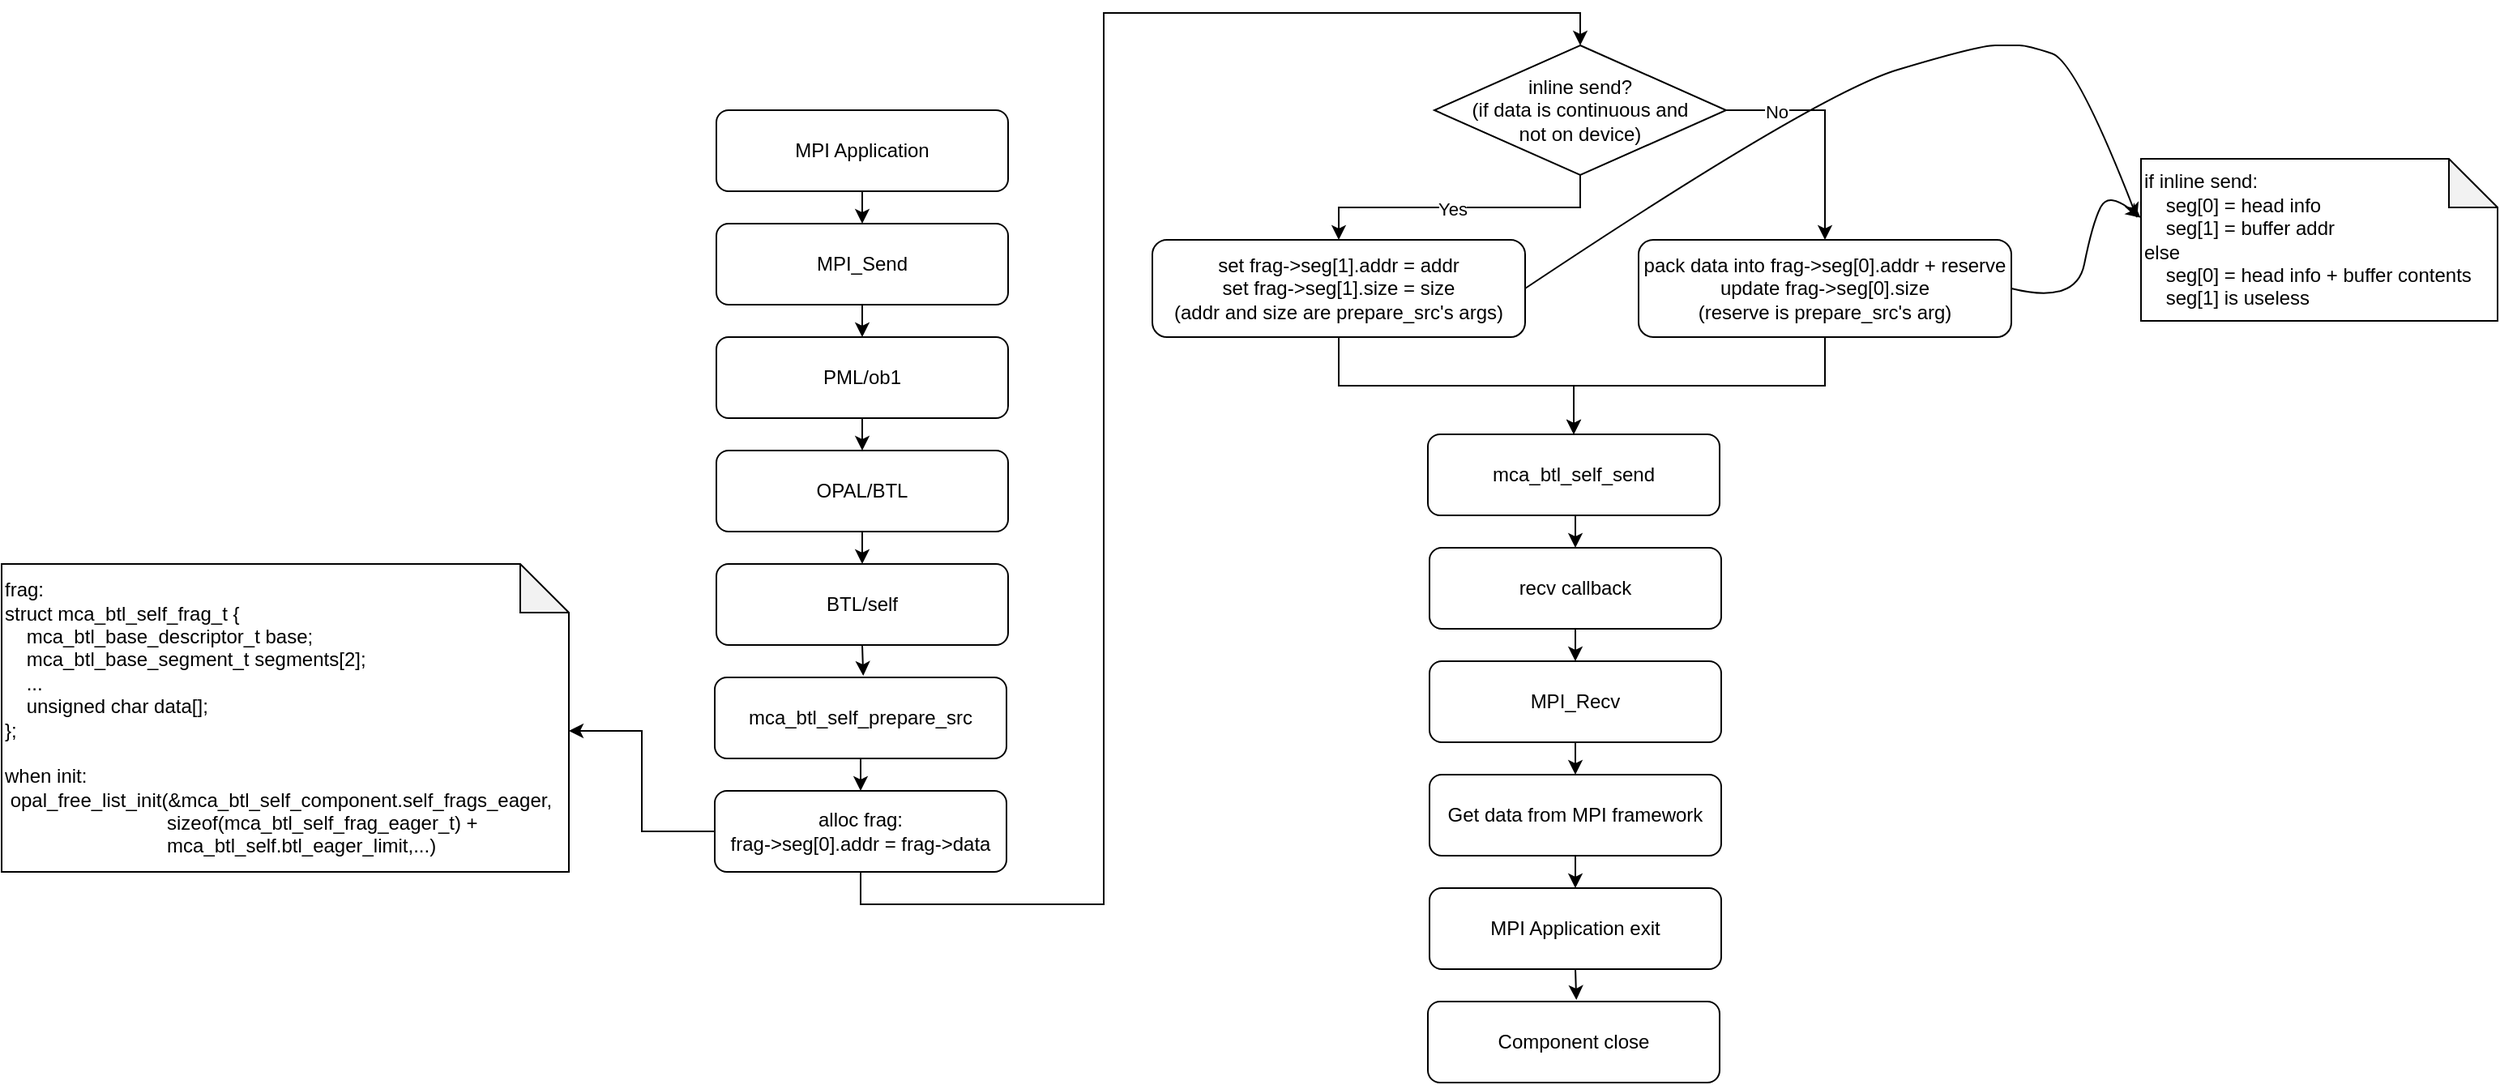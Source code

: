 <mxfile version="28.2.3">
  <diagram name="第 1 页" id="T9h0lJlRuLZUJpo1WjlZ">
    <mxGraphModel dx="2004" dy="1120" grid="1" gridSize="10" guides="1" tooltips="1" connect="1" arrows="1" fold="1" page="1" pageScale="1" pageWidth="1654" pageHeight="2336" math="0" shadow="0">
      <root>
        <mxCell id="0" />
        <mxCell id="1" parent="0" />
        <mxCell id="rg3OKWMBiAoNExpzKlZS-1" style="edgeStyle=orthogonalEdgeStyle;rounded=0;orthogonalLoop=1;jettySize=auto;html=1;exitX=0.5;exitY=1;exitDx=0;exitDy=0;entryX=0.5;entryY=0;entryDx=0;entryDy=0;fontFamily=Helvetica;fontSize=12;fontColor=default;" edge="1" parent="1" source="rg3OKWMBiAoNExpzKlZS-2" target="rg3OKWMBiAoNExpzKlZS-4">
          <mxGeometry relative="1" as="geometry" />
        </mxCell>
        <mxCell id="rg3OKWMBiAoNExpzKlZS-2" value="MPI Application" style="rounded=1;whiteSpace=wrap;html=1;fillColor=none;" vertex="1" parent="1">
          <mxGeometry x="481" y="110" width="180" height="50" as="geometry" />
        </mxCell>
        <mxCell id="rg3OKWMBiAoNExpzKlZS-3" style="edgeStyle=orthogonalEdgeStyle;rounded=0;orthogonalLoop=1;jettySize=auto;html=1;exitX=0.5;exitY=1;exitDx=0;exitDy=0;entryX=0.5;entryY=0;entryDx=0;entryDy=0;fontFamily=Helvetica;fontSize=12;fontColor=default;" edge="1" parent="1" source="rg3OKWMBiAoNExpzKlZS-4" target="rg3OKWMBiAoNExpzKlZS-6">
          <mxGeometry relative="1" as="geometry" />
        </mxCell>
        <mxCell id="rg3OKWMBiAoNExpzKlZS-4" value="MPI_Send" style="rounded=1;whiteSpace=wrap;html=1;fillColor=none;" vertex="1" parent="1">
          <mxGeometry x="481" y="180" width="180" height="50" as="geometry" />
        </mxCell>
        <mxCell id="rg3OKWMBiAoNExpzKlZS-5" style="edgeStyle=orthogonalEdgeStyle;rounded=0;orthogonalLoop=1;jettySize=auto;html=1;exitX=0.5;exitY=1;exitDx=0;exitDy=0;entryX=0.5;entryY=0;entryDx=0;entryDy=0;fontFamily=Helvetica;fontSize=12;fontColor=default;" edge="1" parent="1" source="rg3OKWMBiAoNExpzKlZS-6" target="rg3OKWMBiAoNExpzKlZS-8">
          <mxGeometry relative="1" as="geometry" />
        </mxCell>
        <mxCell id="rg3OKWMBiAoNExpzKlZS-6" value="PML/ob1" style="rounded=1;whiteSpace=wrap;html=1;fillColor=none;" vertex="1" parent="1">
          <mxGeometry x="481" y="250" width="180" height="50" as="geometry" />
        </mxCell>
        <mxCell id="rg3OKWMBiAoNExpzKlZS-7" style="edgeStyle=orthogonalEdgeStyle;rounded=0;orthogonalLoop=1;jettySize=auto;html=1;exitX=0.5;exitY=1;exitDx=0;exitDy=0;entryX=0.5;entryY=0;entryDx=0;entryDy=0;fontFamily=Helvetica;fontSize=12;fontColor=default;" edge="1" parent="1" source="rg3OKWMBiAoNExpzKlZS-8" target="rg3OKWMBiAoNExpzKlZS-9">
          <mxGeometry relative="1" as="geometry" />
        </mxCell>
        <mxCell id="rg3OKWMBiAoNExpzKlZS-8" value="OPAL/BTL" style="rounded=1;whiteSpace=wrap;html=1;fillColor=none;" vertex="1" parent="1">
          <mxGeometry x="481" y="320" width="180" height="50" as="geometry" />
        </mxCell>
        <mxCell id="rg3OKWMBiAoNExpzKlZS-9" value="BTL/self" style="rounded=1;whiteSpace=wrap;html=1;fillColor=none;" vertex="1" parent="1">
          <mxGeometry x="481" y="390" width="180" height="50" as="geometry" />
        </mxCell>
        <mxCell id="rg3OKWMBiAoNExpzKlZS-43" style="edgeStyle=orthogonalEdgeStyle;rounded=0;orthogonalLoop=1;jettySize=auto;html=1;exitX=0.5;exitY=1;exitDx=0;exitDy=0;entryX=0.5;entryY=0;entryDx=0;entryDy=0;" edge="1" parent="1" source="rg3OKWMBiAoNExpzKlZS-11" target="rg3OKWMBiAoNExpzKlZS-41">
          <mxGeometry relative="1" as="geometry" />
        </mxCell>
        <mxCell id="rg3OKWMBiAoNExpzKlZS-11" value="mca_btl_self_prepare_src" style="rounded=1;whiteSpace=wrap;html=1;fillColor=none;" vertex="1" parent="1">
          <mxGeometry x="480" y="460" width="180" height="50" as="geometry" />
        </mxCell>
        <mxCell id="rg3OKWMBiAoNExpzKlZS-12" style="edgeStyle=orthogonalEdgeStyle;rounded=0;orthogonalLoop=1;jettySize=auto;html=1;exitX=0.5;exitY=1;exitDx=0;exitDy=0;entryX=0.5;entryY=0;entryDx=0;entryDy=0;fontFamily=Helvetica;fontSize=12;fontColor=default;" edge="1" parent="1" source="rg3OKWMBiAoNExpzKlZS-13" target="rg3OKWMBiAoNExpzKlZS-14">
          <mxGeometry relative="1" as="geometry" />
        </mxCell>
        <mxCell id="rg3OKWMBiAoNExpzKlZS-13" value="mca_btl_self_send" style="rounded=1;whiteSpace=wrap;html=1;fillColor=none;" vertex="1" parent="1">
          <mxGeometry x="920" y="310" width="180" height="50" as="geometry" />
        </mxCell>
        <mxCell id="rg3OKWMBiAoNExpzKlZS-28" style="edgeStyle=orthogonalEdgeStyle;rounded=0;orthogonalLoop=1;jettySize=auto;html=1;exitX=0.5;exitY=1;exitDx=0;exitDy=0;entryX=0.5;entryY=0;entryDx=0;entryDy=0;" edge="1" parent="1" source="rg3OKWMBiAoNExpzKlZS-14">
          <mxGeometry relative="1" as="geometry">
            <mxPoint x="1011" y="450" as="targetPoint" />
          </mxGeometry>
        </mxCell>
        <mxCell id="rg3OKWMBiAoNExpzKlZS-14" value="recv callback" style="rounded=1;whiteSpace=wrap;html=1;fillColor=none;" vertex="1" parent="1">
          <mxGeometry x="921" y="380" width="180" height="50" as="geometry" />
        </mxCell>
        <mxCell id="rg3OKWMBiAoNExpzKlZS-16" style="edgeStyle=orthogonalEdgeStyle;rounded=0;orthogonalLoop=1;jettySize=auto;html=1;exitX=0.5;exitY=1;exitDx=0;exitDy=0;entryX=0.509;entryY=-0.02;entryDx=0;entryDy=0;entryPerimeter=0;" edge="1" parent="1" source="rg3OKWMBiAoNExpzKlZS-9" target="rg3OKWMBiAoNExpzKlZS-11">
          <mxGeometry relative="1" as="geometry" />
        </mxCell>
        <mxCell id="rg3OKWMBiAoNExpzKlZS-19" style="edgeStyle=orthogonalEdgeStyle;rounded=0;orthogonalLoop=1;jettySize=auto;html=1;exitX=0.5;exitY=1;exitDx=0;exitDy=0;entryX=0.5;entryY=0;entryDx=0;entryDy=0;fontFamily=Helvetica;fontSize=12;fontColor=default;" edge="1" parent="1" source="rg3OKWMBiAoNExpzKlZS-20" target="rg3OKWMBiAoNExpzKlZS-22">
          <mxGeometry relative="1" as="geometry" />
        </mxCell>
        <mxCell id="rg3OKWMBiAoNExpzKlZS-20" value="MPI_Recv" style="rounded=1;whiteSpace=wrap;html=1;fillColor=none;" vertex="1" parent="1">
          <mxGeometry x="921" y="450" width="180" height="50" as="geometry" />
        </mxCell>
        <mxCell id="rg3OKWMBiAoNExpzKlZS-21" style="edgeStyle=orthogonalEdgeStyle;rounded=0;orthogonalLoop=1;jettySize=auto;html=1;exitX=0.5;exitY=1;exitDx=0;exitDy=0;entryX=0.5;entryY=0;entryDx=0;entryDy=0;fontFamily=Helvetica;fontSize=12;fontColor=default;" edge="1" parent="1" source="rg3OKWMBiAoNExpzKlZS-22" target="rg3OKWMBiAoNExpzKlZS-23">
          <mxGeometry relative="1" as="geometry" />
        </mxCell>
        <mxCell id="rg3OKWMBiAoNExpzKlZS-22" value="Get data from MPI framework" style="rounded=1;whiteSpace=wrap;html=1;fillColor=none;" vertex="1" parent="1">
          <mxGeometry x="921" y="520" width="180" height="50" as="geometry" />
        </mxCell>
        <mxCell id="rg3OKWMBiAoNExpzKlZS-23" value="MPI Application exit" style="rounded=1;whiteSpace=wrap;html=1;fillColor=none;" vertex="1" parent="1">
          <mxGeometry x="921" y="590" width="180" height="50" as="geometry" />
        </mxCell>
        <mxCell id="rg3OKWMBiAoNExpzKlZS-25" value="Component close" style="rounded=1;whiteSpace=wrap;html=1;fillColor=none;" vertex="1" parent="1">
          <mxGeometry x="920" y="660" width="180" height="50" as="geometry" />
        </mxCell>
        <mxCell id="rg3OKWMBiAoNExpzKlZS-27" style="edgeStyle=orthogonalEdgeStyle;rounded=0;orthogonalLoop=1;jettySize=auto;html=1;exitX=0.5;exitY=1;exitDx=0;exitDy=0;entryX=0.509;entryY=-0.02;entryDx=0;entryDy=0;entryPerimeter=0;" edge="1" parent="1" source="rg3OKWMBiAoNExpzKlZS-23" target="rg3OKWMBiAoNExpzKlZS-25">
          <mxGeometry relative="1" as="geometry" />
        </mxCell>
        <mxCell id="rg3OKWMBiAoNExpzKlZS-37" style="edgeStyle=orthogonalEdgeStyle;rounded=0;orthogonalLoop=1;jettySize=auto;html=1;exitX=0.5;exitY=1;exitDx=0;exitDy=0;" edge="1" parent="1" source="rg3OKWMBiAoNExpzKlZS-32" target="rg3OKWMBiAoNExpzKlZS-35">
          <mxGeometry relative="1" as="geometry" />
        </mxCell>
        <mxCell id="rg3OKWMBiAoNExpzKlZS-38" value="Yes" style="edgeLabel;html=1;align=center;verticalAlign=middle;resizable=0;points=[];" vertex="1" connectable="0" parent="rg3OKWMBiAoNExpzKlZS-37">
          <mxGeometry x="-0.372" y="1" relative="1" as="geometry">
            <mxPoint x="-40" as="offset" />
          </mxGeometry>
        </mxCell>
        <mxCell id="rg3OKWMBiAoNExpzKlZS-39" style="edgeStyle=orthogonalEdgeStyle;rounded=0;orthogonalLoop=1;jettySize=auto;html=1;exitX=1;exitY=0.5;exitDx=0;exitDy=0;entryX=0.5;entryY=0;entryDx=0;entryDy=0;" edge="1" parent="1" source="rg3OKWMBiAoNExpzKlZS-32" target="rg3OKWMBiAoNExpzKlZS-36">
          <mxGeometry relative="1" as="geometry" />
        </mxCell>
        <mxCell id="rg3OKWMBiAoNExpzKlZS-40" value="No" style="edgeLabel;html=1;align=center;verticalAlign=middle;resizable=0;points=[];" vertex="1" connectable="0" parent="rg3OKWMBiAoNExpzKlZS-39">
          <mxGeometry x="-0.565" y="-1" relative="1" as="geometry">
            <mxPoint as="offset" />
          </mxGeometry>
        </mxCell>
        <mxCell id="rg3OKWMBiAoNExpzKlZS-32" value="inline send?&lt;div&gt;(if data is continuous and&lt;/div&gt;&lt;div&gt;not on device)&lt;/div&gt;" style="rhombus;whiteSpace=wrap;html=1;" vertex="1" parent="1">
          <mxGeometry x="924" y="70" width="180" height="80" as="geometry" />
        </mxCell>
        <mxCell id="rg3OKWMBiAoNExpzKlZS-48" style="edgeStyle=orthogonalEdgeStyle;rounded=0;orthogonalLoop=1;jettySize=auto;html=1;exitX=0.5;exitY=1;exitDx=0;exitDy=0;entryX=0.5;entryY=0;entryDx=0;entryDy=0;" edge="1" parent="1" source="rg3OKWMBiAoNExpzKlZS-35" target="rg3OKWMBiAoNExpzKlZS-13">
          <mxGeometry relative="1" as="geometry" />
        </mxCell>
        <mxCell id="rg3OKWMBiAoNExpzKlZS-35" value="set frag-&amp;gt;seg[1].addr = addr&lt;div&gt;set frag-&amp;gt;seg[1].size = size&lt;/div&gt;&lt;div&gt;(addr and size are prepare_src&#39;s args)&lt;/div&gt;" style="rounded=1;whiteSpace=wrap;html=1;fillColor=none;" vertex="1" parent="1">
          <mxGeometry x="750" y="190" width="230" height="60" as="geometry" />
        </mxCell>
        <mxCell id="rg3OKWMBiAoNExpzKlZS-49" style="edgeStyle=orthogonalEdgeStyle;rounded=0;orthogonalLoop=1;jettySize=auto;html=1;exitX=0.5;exitY=1;exitDx=0;exitDy=0;entryX=0.5;entryY=0;entryDx=0;entryDy=0;" edge="1" parent="1" source="rg3OKWMBiAoNExpzKlZS-36" target="rg3OKWMBiAoNExpzKlZS-13">
          <mxGeometry relative="1" as="geometry" />
        </mxCell>
        <mxCell id="rg3OKWMBiAoNExpzKlZS-36" value="pack data into frag-&amp;gt;seg[0].addr + reserve&lt;div&gt;update frag-&amp;gt;seg[0].size&lt;br&gt;&lt;div&gt;(reserve is prepare_src&#39;s arg)&lt;/div&gt;&lt;/div&gt;" style="rounded=1;whiteSpace=wrap;html=1;fillColor=none;" vertex="1" parent="1">
          <mxGeometry x="1050" y="190" width="230" height="60" as="geometry" />
        </mxCell>
        <mxCell id="rg3OKWMBiAoNExpzKlZS-47" style="edgeStyle=orthogonalEdgeStyle;rounded=0;orthogonalLoop=1;jettySize=auto;html=1;exitX=0.5;exitY=1;exitDx=0;exitDy=0;entryX=0.5;entryY=0;entryDx=0;entryDy=0;" edge="1" parent="1" source="rg3OKWMBiAoNExpzKlZS-41" target="rg3OKWMBiAoNExpzKlZS-32">
          <mxGeometry relative="1" as="geometry">
            <Array as="points">
              <mxPoint x="570" y="600" />
              <mxPoint x="720" y="600" />
              <mxPoint x="720" y="50" />
              <mxPoint x="1014" y="50" />
            </Array>
          </mxGeometry>
        </mxCell>
        <mxCell id="rg3OKWMBiAoNExpzKlZS-41" value="alloc frag:&lt;div&gt;frag-&amp;gt;seg[0].addr = frag-&amp;gt;data&lt;/div&gt;" style="rounded=1;whiteSpace=wrap;html=1;fillColor=none;" vertex="1" parent="1">
          <mxGeometry x="480" y="530" width="180" height="50" as="geometry" />
        </mxCell>
        <mxCell id="rg3OKWMBiAoNExpzKlZS-44" value="frag:&lt;br&gt;&lt;div&gt;struct mca_btl_self_frag_t {&lt;/div&gt;&lt;div&gt;&amp;nbsp; &amp;nbsp; mca_btl_base_descriptor_t base;&lt;/div&gt;&lt;div&gt;&amp;nbsp; &amp;nbsp; mca_btl_base_segment_t segments[2];&lt;/div&gt;&lt;div&gt;&amp;nbsp; &amp;nbsp; ...&lt;br&gt;&lt;/div&gt;&lt;div&gt;&amp;nbsp; &amp;nbsp; unsigned char data[];&lt;/div&gt;&lt;div&gt;};&lt;/div&gt;&lt;div&gt;&lt;br&gt;&lt;/div&gt;&lt;div&gt;when init:&lt;br&gt;&lt;div&gt;&lt;span style=&quot;white-space: normal;&quot;&gt;&amp;nbsp;opal_free_list_init(&amp;amp;mca_btl_self_component.self_frags_eager,&lt;/span&gt;&lt;/div&gt;&lt;div&gt;&amp;nbsp; &amp;nbsp; &amp;nbsp; &amp;nbsp; &amp;nbsp; &amp;nbsp; &amp;nbsp; &amp;nbsp; &amp;nbsp; &amp;nbsp; &amp;nbsp; &amp;nbsp; &amp;nbsp; &amp;nbsp; &amp;nbsp; sizeof(mca_btl_self_frag_eager_t) +&lt;/div&gt;&lt;div&gt;&lt;span style=&quot;white-space: pre;&quot;&gt;&#x9;&lt;/span&gt;&lt;span style=&quot;white-space: pre;&quot;&gt;&#x9;&lt;/span&gt;&lt;span style=&quot;white-space: pre;&quot;&gt;&#x9;&lt;/span&gt;&amp;nbsp; &amp;nbsp; &amp;nbsp; mca_btl_self.btl_eager_limit,...)&lt;/div&gt;&lt;/div&gt;" style="shape=note;whiteSpace=wrap;html=1;backgroundOutline=1;darkOpacity=0.05;align=left;" vertex="1" parent="1">
          <mxGeometry x="40" y="390" width="350" height="190" as="geometry" />
        </mxCell>
        <mxCell id="rg3OKWMBiAoNExpzKlZS-46" style="edgeStyle=orthogonalEdgeStyle;rounded=0;orthogonalLoop=1;jettySize=auto;html=1;exitX=0;exitY=0.5;exitDx=0;exitDy=0;entryX=1;entryY=0.542;entryDx=0;entryDy=0;entryPerimeter=0;" edge="1" parent="1" source="rg3OKWMBiAoNExpzKlZS-41" target="rg3OKWMBiAoNExpzKlZS-44">
          <mxGeometry relative="1" as="geometry" />
        </mxCell>
        <mxCell id="rg3OKWMBiAoNExpzKlZS-51" value="&lt;div&gt;if inline send:&lt;/div&gt;&lt;div&gt;&amp;nbsp; &amp;nbsp; seg[0] = head info&lt;/div&gt;&lt;div&gt;&amp;nbsp; &amp;nbsp; seg[1] = buffer addr&lt;/div&gt;&lt;div&gt;else&lt;/div&gt;&lt;div&gt;&amp;nbsp; &amp;nbsp; seg[0] = head info + buffer contents&lt;/div&gt;&lt;div&gt;&amp;nbsp; &amp;nbsp; seg[1] is useless&lt;/div&gt;" style="shape=note;whiteSpace=wrap;html=1;backgroundOutline=1;darkOpacity=0.05;align=left;" vertex="1" parent="1">
          <mxGeometry x="1360" y="140" width="220" height="100" as="geometry" />
        </mxCell>
        <mxCell id="rg3OKWMBiAoNExpzKlZS-52" value="" style="curved=1;endArrow=classic;html=1;rounded=0;exitX=1;exitY=0.5;exitDx=0;exitDy=0;entryX=-0.001;entryY=0.364;entryDx=0;entryDy=0;entryPerimeter=0;" edge="1" parent="1" source="rg3OKWMBiAoNExpzKlZS-36" target="rg3OKWMBiAoNExpzKlZS-51">
          <mxGeometry width="50" height="50" relative="1" as="geometry">
            <mxPoint x="1270" y="230" as="sourcePoint" />
            <mxPoint x="1320" y="180" as="targetPoint" />
            <Array as="points">
              <mxPoint x="1320" y="230" />
              <mxPoint x="1330" y="180" />
              <mxPoint x="1340" y="160" />
            </Array>
          </mxGeometry>
        </mxCell>
        <mxCell id="rg3OKWMBiAoNExpzKlZS-53" value="" style="curved=1;endArrow=classic;html=1;rounded=0;exitX=1;exitY=0.5;exitDx=0;exitDy=0;entryX=-0.011;entryY=0.364;entryDx=0;entryDy=0;entryPerimeter=0;" edge="1" parent="1" source="rg3OKWMBiAoNExpzKlZS-35" target="rg3OKWMBiAoNExpzKlZS-51">
          <mxGeometry width="50" height="50" relative="1" as="geometry">
            <mxPoint x="1180" y="120" as="sourcePoint" />
            <mxPoint x="1350" y="90" as="targetPoint" />
            <Array as="points">
              <mxPoint x="1160" y="100" />
              <mxPoint x="1260" y="70" />
              <mxPoint x="1280" y="70" />
              <mxPoint x="1290" y="70" />
              <mxPoint x="1320" y="80" />
            </Array>
          </mxGeometry>
        </mxCell>
      </root>
    </mxGraphModel>
  </diagram>
</mxfile>
